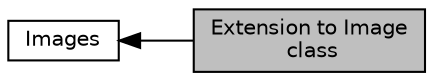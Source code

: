 digraph "Extension to Image class"
{
  edge [fontname="Helvetica",fontsize="10",labelfontname="Helvetica",labelfontsize="10"];
  node [fontname="Helvetica",fontsize="10",shape=record];
  rankdir=LR;
  Node0 [label="Extension to Image\l class",height=0.2,width=0.4,color="black", fillcolor="grey75", style="filled", fontcolor="black"];
  Node1 [label="Images",height=0.2,width=0.4,color="black", fillcolor="white", style="filled",URL="$group__Images.html"];
  Node1->Node0 [shape=plaintext, dir="back", style="solid"];
}
